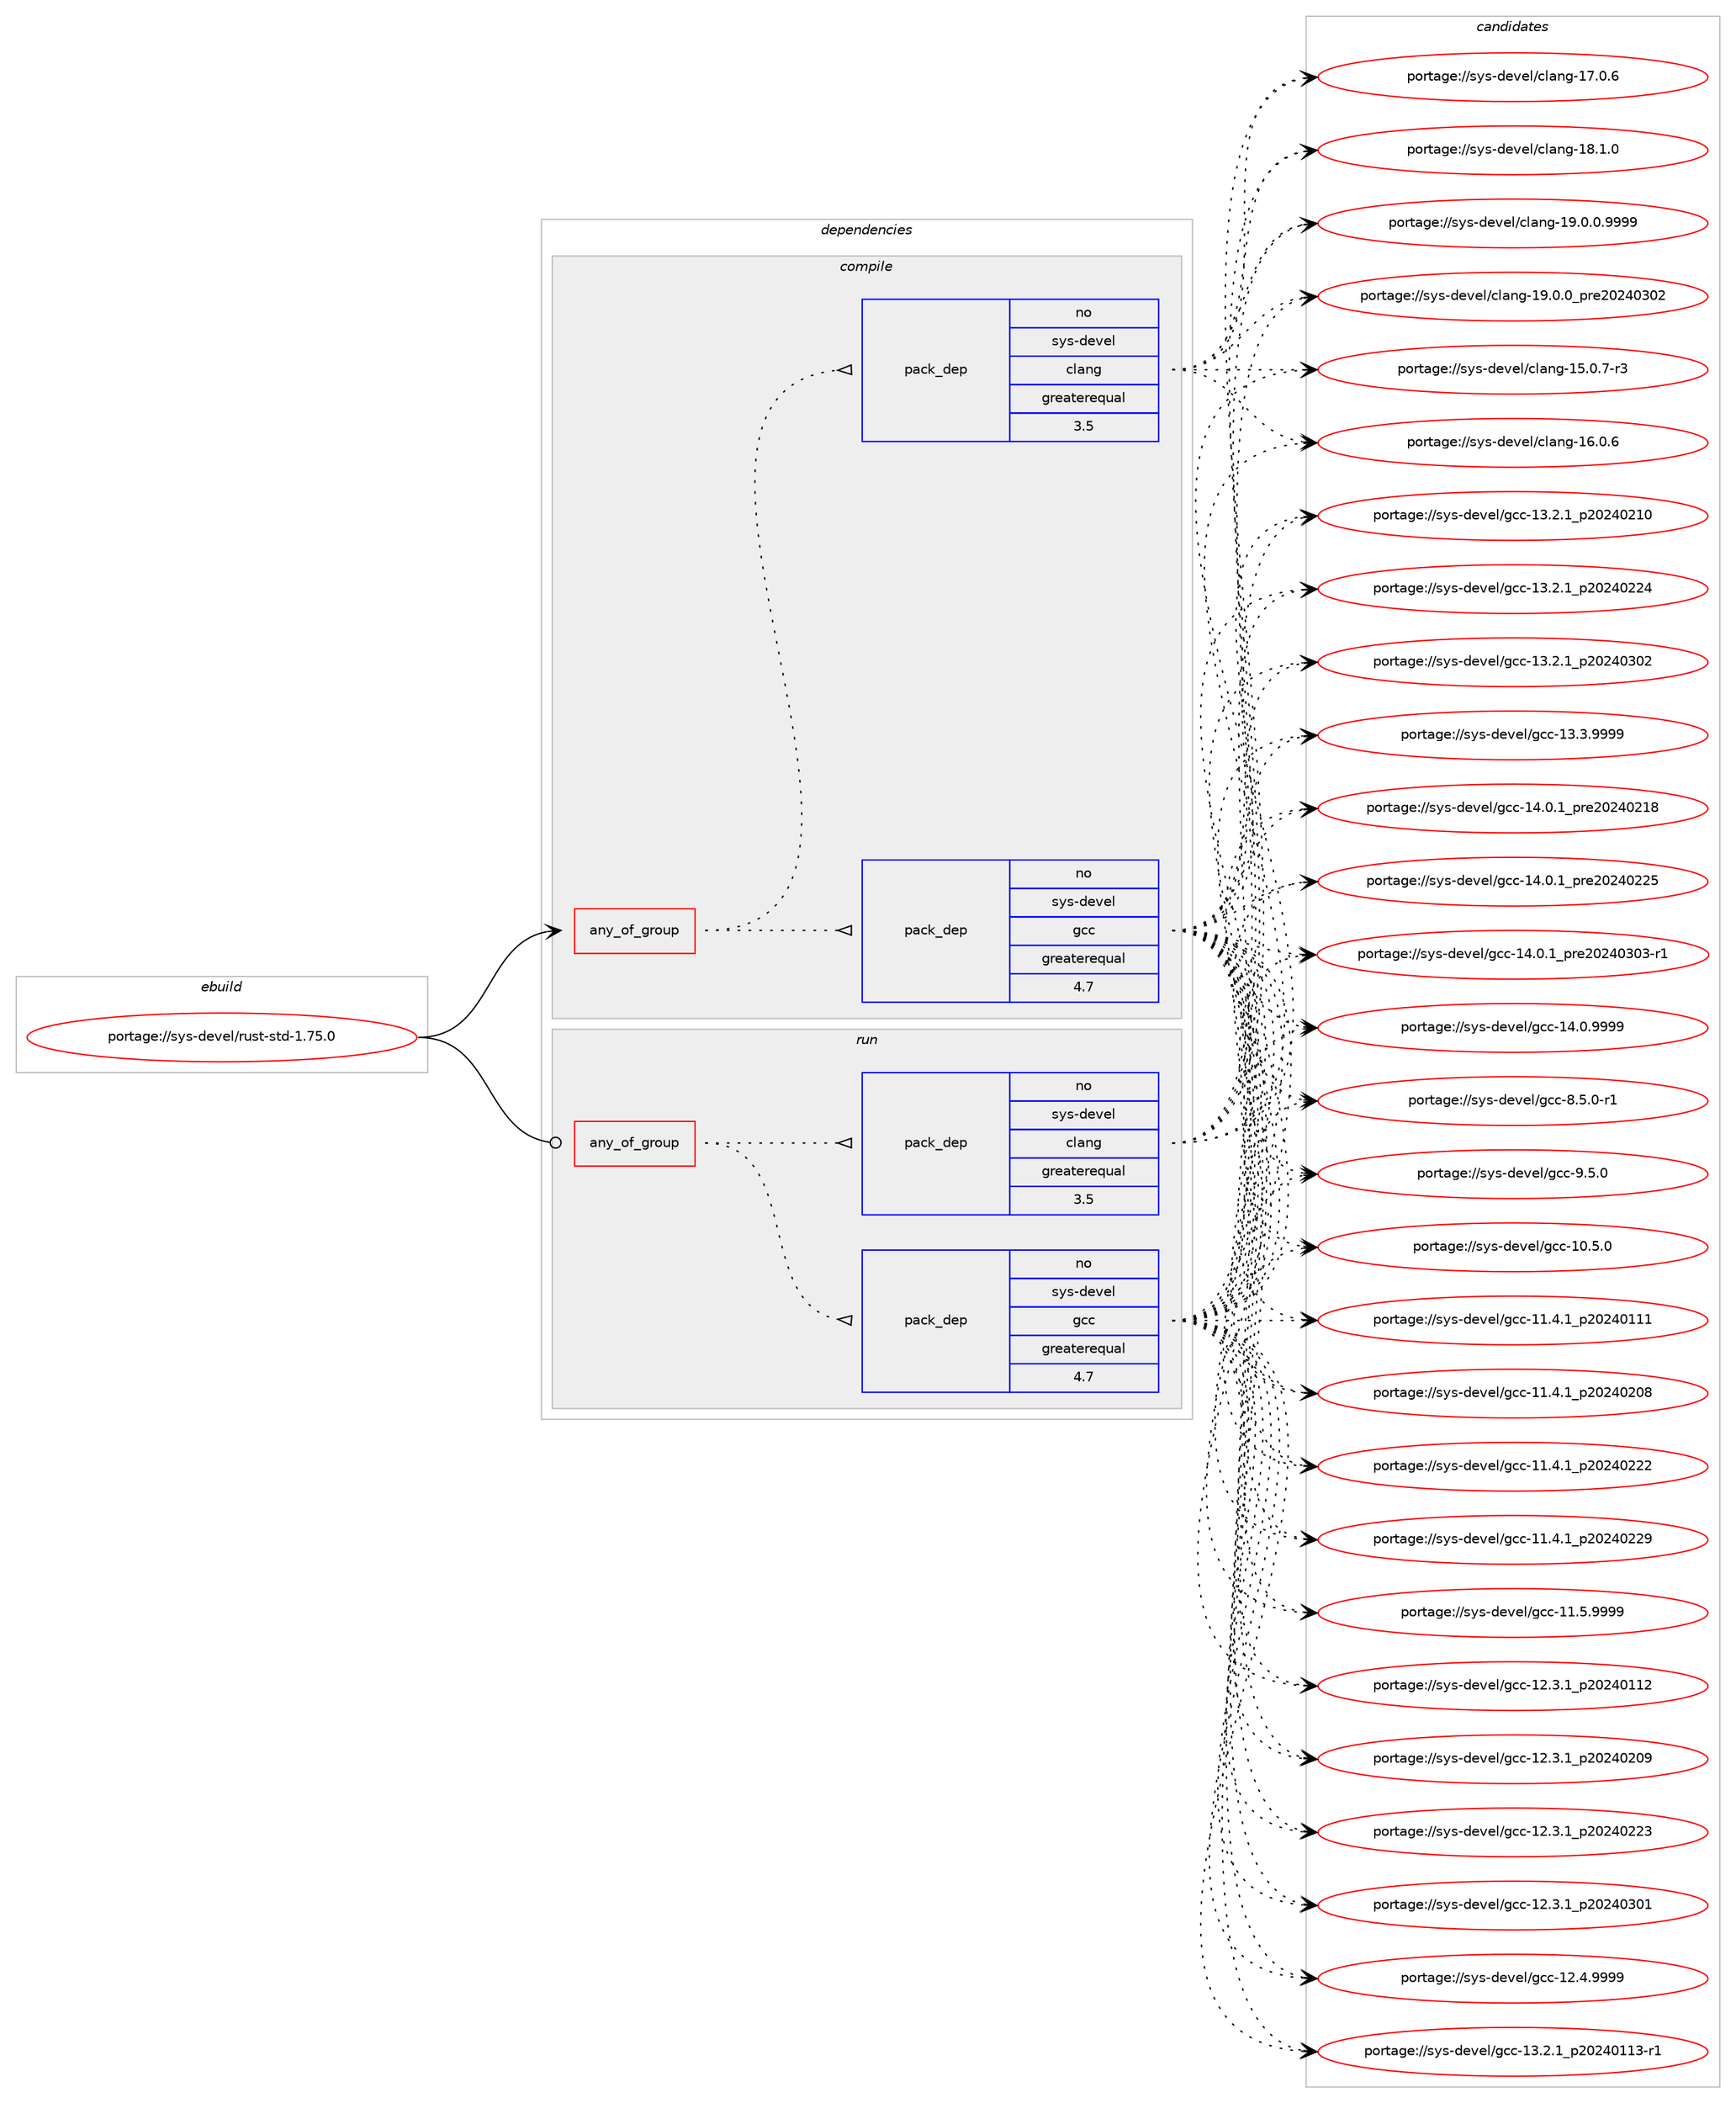 digraph prolog {

# *************
# Graph options
# *************

newrank=true;
concentrate=true;
compound=true;
graph [rankdir=LR,fontname=Helvetica,fontsize=10,ranksep=1.5];#, ranksep=2.5, nodesep=0.2];
edge  [arrowhead=vee];
node  [fontname=Helvetica,fontsize=10];

# **********
# The ebuild
# **********

subgraph cluster_leftcol {
color=gray;
rank=same;
label=<<i>ebuild</i>>;
id [label="portage://sys-devel/rust-std-1.75.0", color=red, width=4, href="../sys-devel/rust-std-1.75.0.svg"];
}

# ****************
# The dependencies
# ****************

subgraph cluster_midcol {
color=gray;
label=<<i>dependencies</i>>;
subgraph cluster_compile {
fillcolor="#eeeeee";
style=filled;
label=<<i>compile</i>>;
subgraph any139 {
dependency15134 [label=<<TABLE BORDER="0" CELLBORDER="1" CELLSPACING="0" CELLPADDING="4"><TR><TD CELLPADDING="10">any_of_group</TD></TR></TABLE>>, shape=none, color=red];subgraph pack4276 {
dependency15135 [label=<<TABLE BORDER="0" CELLBORDER="1" CELLSPACING="0" CELLPADDING="4" WIDTH="220"><TR><TD ROWSPAN="6" CELLPADDING="30">pack_dep</TD></TR><TR><TD WIDTH="110">no</TD></TR><TR><TD>sys-devel</TD></TR><TR><TD>gcc</TD></TR><TR><TD>greaterequal</TD></TR><TR><TD>4.7</TD></TR></TABLE>>, shape=none, color=blue];
}
dependency15134:e -> dependency15135:w [weight=20,style="dotted",arrowhead="oinv"];
subgraph pack4277 {
dependency15136 [label=<<TABLE BORDER="0" CELLBORDER="1" CELLSPACING="0" CELLPADDING="4" WIDTH="220"><TR><TD ROWSPAN="6" CELLPADDING="30">pack_dep</TD></TR><TR><TD WIDTH="110">no</TD></TR><TR><TD>sys-devel</TD></TR><TR><TD>clang</TD></TR><TR><TD>greaterequal</TD></TR><TR><TD>3.5</TD></TR></TABLE>>, shape=none, color=blue];
}
dependency15134:e -> dependency15136:w [weight=20,style="dotted",arrowhead="oinv"];
}
id:e -> dependency15134:w [weight=20,style="solid",arrowhead="vee"];
}
subgraph cluster_compileandrun {
fillcolor="#eeeeee";
style=filled;
label=<<i>compile and run</i>>;
}
subgraph cluster_run {
fillcolor="#eeeeee";
style=filled;
label=<<i>run</i>>;
subgraph any140 {
dependency15137 [label=<<TABLE BORDER="0" CELLBORDER="1" CELLSPACING="0" CELLPADDING="4"><TR><TD CELLPADDING="10">any_of_group</TD></TR></TABLE>>, shape=none, color=red];subgraph pack4278 {
dependency15138 [label=<<TABLE BORDER="0" CELLBORDER="1" CELLSPACING="0" CELLPADDING="4" WIDTH="220"><TR><TD ROWSPAN="6" CELLPADDING="30">pack_dep</TD></TR><TR><TD WIDTH="110">no</TD></TR><TR><TD>sys-devel</TD></TR><TR><TD>gcc</TD></TR><TR><TD>greaterequal</TD></TR><TR><TD>4.7</TD></TR></TABLE>>, shape=none, color=blue];
}
dependency15137:e -> dependency15138:w [weight=20,style="dotted",arrowhead="oinv"];
subgraph pack4279 {
dependency15139 [label=<<TABLE BORDER="0" CELLBORDER="1" CELLSPACING="0" CELLPADDING="4" WIDTH="220"><TR><TD ROWSPAN="6" CELLPADDING="30">pack_dep</TD></TR><TR><TD WIDTH="110">no</TD></TR><TR><TD>sys-devel</TD></TR><TR><TD>clang</TD></TR><TR><TD>greaterequal</TD></TR><TR><TD>3.5</TD></TR></TABLE>>, shape=none, color=blue];
}
dependency15137:e -> dependency15139:w [weight=20,style="dotted",arrowhead="oinv"];
}
id:e -> dependency15137:w [weight=20,style="solid",arrowhead="odot"];
}
}

# **************
# The candidates
# **************

subgraph cluster_choices {
rank=same;
color=gray;
label=<<i>candidates</i>>;

subgraph choice4276 {
color=black;
nodesep=1;
choice1151211154510010111810110847103999945494846534648 [label="portage://sys-devel/gcc-10.5.0", color=red, width=4,href="../sys-devel/gcc-10.5.0.svg"];
choice1151211154510010111810110847103999945494946524649951125048505248494949 [label="portage://sys-devel/gcc-11.4.1_p20240111", color=red, width=4,href="../sys-devel/gcc-11.4.1_p20240111.svg"];
choice1151211154510010111810110847103999945494946524649951125048505248504856 [label="portage://sys-devel/gcc-11.4.1_p20240208", color=red, width=4,href="../sys-devel/gcc-11.4.1_p20240208.svg"];
choice1151211154510010111810110847103999945494946524649951125048505248505050 [label="portage://sys-devel/gcc-11.4.1_p20240222", color=red, width=4,href="../sys-devel/gcc-11.4.1_p20240222.svg"];
choice1151211154510010111810110847103999945494946524649951125048505248505057 [label="portage://sys-devel/gcc-11.4.1_p20240229", color=red, width=4,href="../sys-devel/gcc-11.4.1_p20240229.svg"];
choice1151211154510010111810110847103999945494946534657575757 [label="portage://sys-devel/gcc-11.5.9999", color=red, width=4,href="../sys-devel/gcc-11.5.9999.svg"];
choice1151211154510010111810110847103999945495046514649951125048505248494950 [label="portage://sys-devel/gcc-12.3.1_p20240112", color=red, width=4,href="../sys-devel/gcc-12.3.1_p20240112.svg"];
choice1151211154510010111810110847103999945495046514649951125048505248504857 [label="portage://sys-devel/gcc-12.3.1_p20240209", color=red, width=4,href="../sys-devel/gcc-12.3.1_p20240209.svg"];
choice1151211154510010111810110847103999945495046514649951125048505248505051 [label="portage://sys-devel/gcc-12.3.1_p20240223", color=red, width=4,href="../sys-devel/gcc-12.3.1_p20240223.svg"];
choice1151211154510010111810110847103999945495046514649951125048505248514849 [label="portage://sys-devel/gcc-12.3.1_p20240301", color=red, width=4,href="../sys-devel/gcc-12.3.1_p20240301.svg"];
choice1151211154510010111810110847103999945495046524657575757 [label="portage://sys-devel/gcc-12.4.9999", color=red, width=4,href="../sys-devel/gcc-12.4.9999.svg"];
choice11512111545100101118101108471039999454951465046499511250485052484949514511449 [label="portage://sys-devel/gcc-13.2.1_p20240113-r1", color=red, width=4,href="../sys-devel/gcc-13.2.1_p20240113-r1.svg"];
choice1151211154510010111810110847103999945495146504649951125048505248504948 [label="portage://sys-devel/gcc-13.2.1_p20240210", color=red, width=4,href="../sys-devel/gcc-13.2.1_p20240210.svg"];
choice1151211154510010111810110847103999945495146504649951125048505248505052 [label="portage://sys-devel/gcc-13.2.1_p20240224", color=red, width=4,href="../sys-devel/gcc-13.2.1_p20240224.svg"];
choice1151211154510010111810110847103999945495146504649951125048505248514850 [label="portage://sys-devel/gcc-13.2.1_p20240302", color=red, width=4,href="../sys-devel/gcc-13.2.1_p20240302.svg"];
choice1151211154510010111810110847103999945495146514657575757 [label="portage://sys-devel/gcc-13.3.9999", color=red, width=4,href="../sys-devel/gcc-13.3.9999.svg"];
choice1151211154510010111810110847103999945495246484649951121141015048505248504956 [label="portage://sys-devel/gcc-14.0.1_pre20240218", color=red, width=4,href="../sys-devel/gcc-14.0.1_pre20240218.svg"];
choice1151211154510010111810110847103999945495246484649951121141015048505248505053 [label="portage://sys-devel/gcc-14.0.1_pre20240225", color=red, width=4,href="../sys-devel/gcc-14.0.1_pre20240225.svg"];
choice11512111545100101118101108471039999454952464846499511211410150485052485148514511449 [label="portage://sys-devel/gcc-14.0.1_pre20240303-r1", color=red, width=4,href="../sys-devel/gcc-14.0.1_pre20240303-r1.svg"];
choice1151211154510010111810110847103999945495246484657575757 [label="portage://sys-devel/gcc-14.0.9999", color=red, width=4,href="../sys-devel/gcc-14.0.9999.svg"];
choice115121115451001011181011084710399994556465346484511449 [label="portage://sys-devel/gcc-8.5.0-r1", color=red, width=4,href="../sys-devel/gcc-8.5.0-r1.svg"];
choice11512111545100101118101108471039999455746534648 [label="portage://sys-devel/gcc-9.5.0", color=red, width=4,href="../sys-devel/gcc-9.5.0.svg"];
dependency15135:e -> choice1151211154510010111810110847103999945494846534648:w [style=dotted,weight="100"];
dependency15135:e -> choice1151211154510010111810110847103999945494946524649951125048505248494949:w [style=dotted,weight="100"];
dependency15135:e -> choice1151211154510010111810110847103999945494946524649951125048505248504856:w [style=dotted,weight="100"];
dependency15135:e -> choice1151211154510010111810110847103999945494946524649951125048505248505050:w [style=dotted,weight="100"];
dependency15135:e -> choice1151211154510010111810110847103999945494946524649951125048505248505057:w [style=dotted,weight="100"];
dependency15135:e -> choice1151211154510010111810110847103999945494946534657575757:w [style=dotted,weight="100"];
dependency15135:e -> choice1151211154510010111810110847103999945495046514649951125048505248494950:w [style=dotted,weight="100"];
dependency15135:e -> choice1151211154510010111810110847103999945495046514649951125048505248504857:w [style=dotted,weight="100"];
dependency15135:e -> choice1151211154510010111810110847103999945495046514649951125048505248505051:w [style=dotted,weight="100"];
dependency15135:e -> choice1151211154510010111810110847103999945495046514649951125048505248514849:w [style=dotted,weight="100"];
dependency15135:e -> choice1151211154510010111810110847103999945495046524657575757:w [style=dotted,weight="100"];
dependency15135:e -> choice11512111545100101118101108471039999454951465046499511250485052484949514511449:w [style=dotted,weight="100"];
dependency15135:e -> choice1151211154510010111810110847103999945495146504649951125048505248504948:w [style=dotted,weight="100"];
dependency15135:e -> choice1151211154510010111810110847103999945495146504649951125048505248505052:w [style=dotted,weight="100"];
dependency15135:e -> choice1151211154510010111810110847103999945495146504649951125048505248514850:w [style=dotted,weight="100"];
dependency15135:e -> choice1151211154510010111810110847103999945495146514657575757:w [style=dotted,weight="100"];
dependency15135:e -> choice1151211154510010111810110847103999945495246484649951121141015048505248504956:w [style=dotted,weight="100"];
dependency15135:e -> choice1151211154510010111810110847103999945495246484649951121141015048505248505053:w [style=dotted,weight="100"];
dependency15135:e -> choice11512111545100101118101108471039999454952464846499511211410150485052485148514511449:w [style=dotted,weight="100"];
dependency15135:e -> choice1151211154510010111810110847103999945495246484657575757:w [style=dotted,weight="100"];
dependency15135:e -> choice115121115451001011181011084710399994556465346484511449:w [style=dotted,weight="100"];
dependency15135:e -> choice11512111545100101118101108471039999455746534648:w [style=dotted,weight="100"];
}
subgraph choice4277 {
color=black;
nodesep=1;
choice11512111545100101118101108479910897110103454953464846554511451 [label="portage://sys-devel/clang-15.0.7-r3", color=red, width=4,href="../sys-devel/clang-15.0.7-r3.svg"];
choice1151211154510010111810110847991089711010345495446484654 [label="portage://sys-devel/clang-16.0.6", color=red, width=4,href="../sys-devel/clang-16.0.6.svg"];
choice1151211154510010111810110847991089711010345495546484654 [label="portage://sys-devel/clang-17.0.6", color=red, width=4,href="../sys-devel/clang-17.0.6.svg"];
choice1151211154510010111810110847991089711010345495646494648 [label="portage://sys-devel/clang-18.1.0", color=red, width=4,href="../sys-devel/clang-18.1.0.svg"];
choice11512111545100101118101108479910897110103454957464846484657575757 [label="portage://sys-devel/clang-19.0.0.9999", color=red, width=4,href="../sys-devel/clang-19.0.0.9999.svg"];
choice1151211154510010111810110847991089711010345495746484648951121141015048505248514850 [label="portage://sys-devel/clang-19.0.0_pre20240302", color=red, width=4,href="../sys-devel/clang-19.0.0_pre20240302.svg"];
dependency15136:e -> choice11512111545100101118101108479910897110103454953464846554511451:w [style=dotted,weight="100"];
dependency15136:e -> choice1151211154510010111810110847991089711010345495446484654:w [style=dotted,weight="100"];
dependency15136:e -> choice1151211154510010111810110847991089711010345495546484654:w [style=dotted,weight="100"];
dependency15136:e -> choice1151211154510010111810110847991089711010345495646494648:w [style=dotted,weight="100"];
dependency15136:e -> choice11512111545100101118101108479910897110103454957464846484657575757:w [style=dotted,weight="100"];
dependency15136:e -> choice1151211154510010111810110847991089711010345495746484648951121141015048505248514850:w [style=dotted,weight="100"];
}
subgraph choice4278 {
color=black;
nodesep=1;
choice1151211154510010111810110847103999945494846534648 [label="portage://sys-devel/gcc-10.5.0", color=red, width=4,href="../sys-devel/gcc-10.5.0.svg"];
choice1151211154510010111810110847103999945494946524649951125048505248494949 [label="portage://sys-devel/gcc-11.4.1_p20240111", color=red, width=4,href="../sys-devel/gcc-11.4.1_p20240111.svg"];
choice1151211154510010111810110847103999945494946524649951125048505248504856 [label="portage://sys-devel/gcc-11.4.1_p20240208", color=red, width=4,href="../sys-devel/gcc-11.4.1_p20240208.svg"];
choice1151211154510010111810110847103999945494946524649951125048505248505050 [label="portage://sys-devel/gcc-11.4.1_p20240222", color=red, width=4,href="../sys-devel/gcc-11.4.1_p20240222.svg"];
choice1151211154510010111810110847103999945494946524649951125048505248505057 [label="portage://sys-devel/gcc-11.4.1_p20240229", color=red, width=4,href="../sys-devel/gcc-11.4.1_p20240229.svg"];
choice1151211154510010111810110847103999945494946534657575757 [label="portage://sys-devel/gcc-11.5.9999", color=red, width=4,href="../sys-devel/gcc-11.5.9999.svg"];
choice1151211154510010111810110847103999945495046514649951125048505248494950 [label="portage://sys-devel/gcc-12.3.1_p20240112", color=red, width=4,href="../sys-devel/gcc-12.3.1_p20240112.svg"];
choice1151211154510010111810110847103999945495046514649951125048505248504857 [label="portage://sys-devel/gcc-12.3.1_p20240209", color=red, width=4,href="../sys-devel/gcc-12.3.1_p20240209.svg"];
choice1151211154510010111810110847103999945495046514649951125048505248505051 [label="portage://sys-devel/gcc-12.3.1_p20240223", color=red, width=4,href="../sys-devel/gcc-12.3.1_p20240223.svg"];
choice1151211154510010111810110847103999945495046514649951125048505248514849 [label="portage://sys-devel/gcc-12.3.1_p20240301", color=red, width=4,href="../sys-devel/gcc-12.3.1_p20240301.svg"];
choice1151211154510010111810110847103999945495046524657575757 [label="portage://sys-devel/gcc-12.4.9999", color=red, width=4,href="../sys-devel/gcc-12.4.9999.svg"];
choice11512111545100101118101108471039999454951465046499511250485052484949514511449 [label="portage://sys-devel/gcc-13.2.1_p20240113-r1", color=red, width=4,href="../sys-devel/gcc-13.2.1_p20240113-r1.svg"];
choice1151211154510010111810110847103999945495146504649951125048505248504948 [label="portage://sys-devel/gcc-13.2.1_p20240210", color=red, width=4,href="../sys-devel/gcc-13.2.1_p20240210.svg"];
choice1151211154510010111810110847103999945495146504649951125048505248505052 [label="portage://sys-devel/gcc-13.2.1_p20240224", color=red, width=4,href="../sys-devel/gcc-13.2.1_p20240224.svg"];
choice1151211154510010111810110847103999945495146504649951125048505248514850 [label="portage://sys-devel/gcc-13.2.1_p20240302", color=red, width=4,href="../sys-devel/gcc-13.2.1_p20240302.svg"];
choice1151211154510010111810110847103999945495146514657575757 [label="portage://sys-devel/gcc-13.3.9999", color=red, width=4,href="../sys-devel/gcc-13.3.9999.svg"];
choice1151211154510010111810110847103999945495246484649951121141015048505248504956 [label="portage://sys-devel/gcc-14.0.1_pre20240218", color=red, width=4,href="../sys-devel/gcc-14.0.1_pre20240218.svg"];
choice1151211154510010111810110847103999945495246484649951121141015048505248505053 [label="portage://sys-devel/gcc-14.0.1_pre20240225", color=red, width=4,href="../sys-devel/gcc-14.0.1_pre20240225.svg"];
choice11512111545100101118101108471039999454952464846499511211410150485052485148514511449 [label="portage://sys-devel/gcc-14.0.1_pre20240303-r1", color=red, width=4,href="../sys-devel/gcc-14.0.1_pre20240303-r1.svg"];
choice1151211154510010111810110847103999945495246484657575757 [label="portage://sys-devel/gcc-14.0.9999", color=red, width=4,href="../sys-devel/gcc-14.0.9999.svg"];
choice115121115451001011181011084710399994556465346484511449 [label="portage://sys-devel/gcc-8.5.0-r1", color=red, width=4,href="../sys-devel/gcc-8.5.0-r1.svg"];
choice11512111545100101118101108471039999455746534648 [label="portage://sys-devel/gcc-9.5.0", color=red, width=4,href="../sys-devel/gcc-9.5.0.svg"];
dependency15138:e -> choice1151211154510010111810110847103999945494846534648:w [style=dotted,weight="100"];
dependency15138:e -> choice1151211154510010111810110847103999945494946524649951125048505248494949:w [style=dotted,weight="100"];
dependency15138:e -> choice1151211154510010111810110847103999945494946524649951125048505248504856:w [style=dotted,weight="100"];
dependency15138:e -> choice1151211154510010111810110847103999945494946524649951125048505248505050:w [style=dotted,weight="100"];
dependency15138:e -> choice1151211154510010111810110847103999945494946524649951125048505248505057:w [style=dotted,weight="100"];
dependency15138:e -> choice1151211154510010111810110847103999945494946534657575757:w [style=dotted,weight="100"];
dependency15138:e -> choice1151211154510010111810110847103999945495046514649951125048505248494950:w [style=dotted,weight="100"];
dependency15138:e -> choice1151211154510010111810110847103999945495046514649951125048505248504857:w [style=dotted,weight="100"];
dependency15138:e -> choice1151211154510010111810110847103999945495046514649951125048505248505051:w [style=dotted,weight="100"];
dependency15138:e -> choice1151211154510010111810110847103999945495046514649951125048505248514849:w [style=dotted,weight="100"];
dependency15138:e -> choice1151211154510010111810110847103999945495046524657575757:w [style=dotted,weight="100"];
dependency15138:e -> choice11512111545100101118101108471039999454951465046499511250485052484949514511449:w [style=dotted,weight="100"];
dependency15138:e -> choice1151211154510010111810110847103999945495146504649951125048505248504948:w [style=dotted,weight="100"];
dependency15138:e -> choice1151211154510010111810110847103999945495146504649951125048505248505052:w [style=dotted,weight="100"];
dependency15138:e -> choice1151211154510010111810110847103999945495146504649951125048505248514850:w [style=dotted,weight="100"];
dependency15138:e -> choice1151211154510010111810110847103999945495146514657575757:w [style=dotted,weight="100"];
dependency15138:e -> choice1151211154510010111810110847103999945495246484649951121141015048505248504956:w [style=dotted,weight="100"];
dependency15138:e -> choice1151211154510010111810110847103999945495246484649951121141015048505248505053:w [style=dotted,weight="100"];
dependency15138:e -> choice11512111545100101118101108471039999454952464846499511211410150485052485148514511449:w [style=dotted,weight="100"];
dependency15138:e -> choice1151211154510010111810110847103999945495246484657575757:w [style=dotted,weight="100"];
dependency15138:e -> choice115121115451001011181011084710399994556465346484511449:w [style=dotted,weight="100"];
dependency15138:e -> choice11512111545100101118101108471039999455746534648:w [style=dotted,weight="100"];
}
subgraph choice4279 {
color=black;
nodesep=1;
choice11512111545100101118101108479910897110103454953464846554511451 [label="portage://sys-devel/clang-15.0.7-r3", color=red, width=4,href="../sys-devel/clang-15.0.7-r3.svg"];
choice1151211154510010111810110847991089711010345495446484654 [label="portage://sys-devel/clang-16.0.6", color=red, width=4,href="../sys-devel/clang-16.0.6.svg"];
choice1151211154510010111810110847991089711010345495546484654 [label="portage://sys-devel/clang-17.0.6", color=red, width=4,href="../sys-devel/clang-17.0.6.svg"];
choice1151211154510010111810110847991089711010345495646494648 [label="portage://sys-devel/clang-18.1.0", color=red, width=4,href="../sys-devel/clang-18.1.0.svg"];
choice11512111545100101118101108479910897110103454957464846484657575757 [label="portage://sys-devel/clang-19.0.0.9999", color=red, width=4,href="../sys-devel/clang-19.0.0.9999.svg"];
choice1151211154510010111810110847991089711010345495746484648951121141015048505248514850 [label="portage://sys-devel/clang-19.0.0_pre20240302", color=red, width=4,href="../sys-devel/clang-19.0.0_pre20240302.svg"];
dependency15139:e -> choice11512111545100101118101108479910897110103454953464846554511451:w [style=dotted,weight="100"];
dependency15139:e -> choice1151211154510010111810110847991089711010345495446484654:w [style=dotted,weight="100"];
dependency15139:e -> choice1151211154510010111810110847991089711010345495546484654:w [style=dotted,weight="100"];
dependency15139:e -> choice1151211154510010111810110847991089711010345495646494648:w [style=dotted,weight="100"];
dependency15139:e -> choice11512111545100101118101108479910897110103454957464846484657575757:w [style=dotted,weight="100"];
dependency15139:e -> choice1151211154510010111810110847991089711010345495746484648951121141015048505248514850:w [style=dotted,weight="100"];
}
}

}
